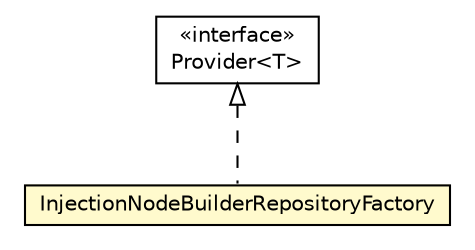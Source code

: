 #!/usr/local/bin/dot
#
# Class diagram 
# Generated by UMLGraph version 5.1 (http://www.umlgraph.org/)
#

digraph G {
	edge [fontname="Helvetica",fontsize=10,labelfontname="Helvetica",labelfontsize=10];
	node [fontname="Helvetica",fontsize=10,shape=plaintext];
	nodesep=0.25;
	ranksep=0.5;
	// org.androidtransfuse.gen.InjectionNodeBuilderRepositoryFactory
	c54781 [label=<<table title="org.androidtransfuse.gen.InjectionNodeBuilderRepositoryFactory" border="0" cellborder="1" cellspacing="0" cellpadding="2" port="p" bgcolor="lemonChiffon" href="./InjectionNodeBuilderRepositoryFactory.html">
		<tr><td><table border="0" cellspacing="0" cellpadding="1">
<tr><td align="center" balign="center"> InjectionNodeBuilderRepositoryFactory </td></tr>
		</table></td></tr>
		</table>>, fontname="Helvetica", fontcolor="black", fontsize=10.0];
	//org.androidtransfuse.gen.InjectionNodeBuilderRepositoryFactory implements javax.inject.Provider<T>
	c54852:p -> c54781:p [dir=back,arrowtail=empty,style=dashed];
	// javax.inject.Provider<T>
	c54852 [label=<<table title="javax.inject.Provider" border="0" cellborder="1" cellspacing="0" cellpadding="2" port="p" href="http://java.sun.com/j2se/1.4.2/docs/api/javax/inject/Provider.html">
		<tr><td><table border="0" cellspacing="0" cellpadding="1">
<tr><td align="center" balign="center"> &#171;interface&#187; </td></tr>
<tr><td align="center" balign="center"> Provider&lt;T&gt; </td></tr>
		</table></td></tr>
		</table>>, fontname="Helvetica", fontcolor="black", fontsize=10.0];
}

